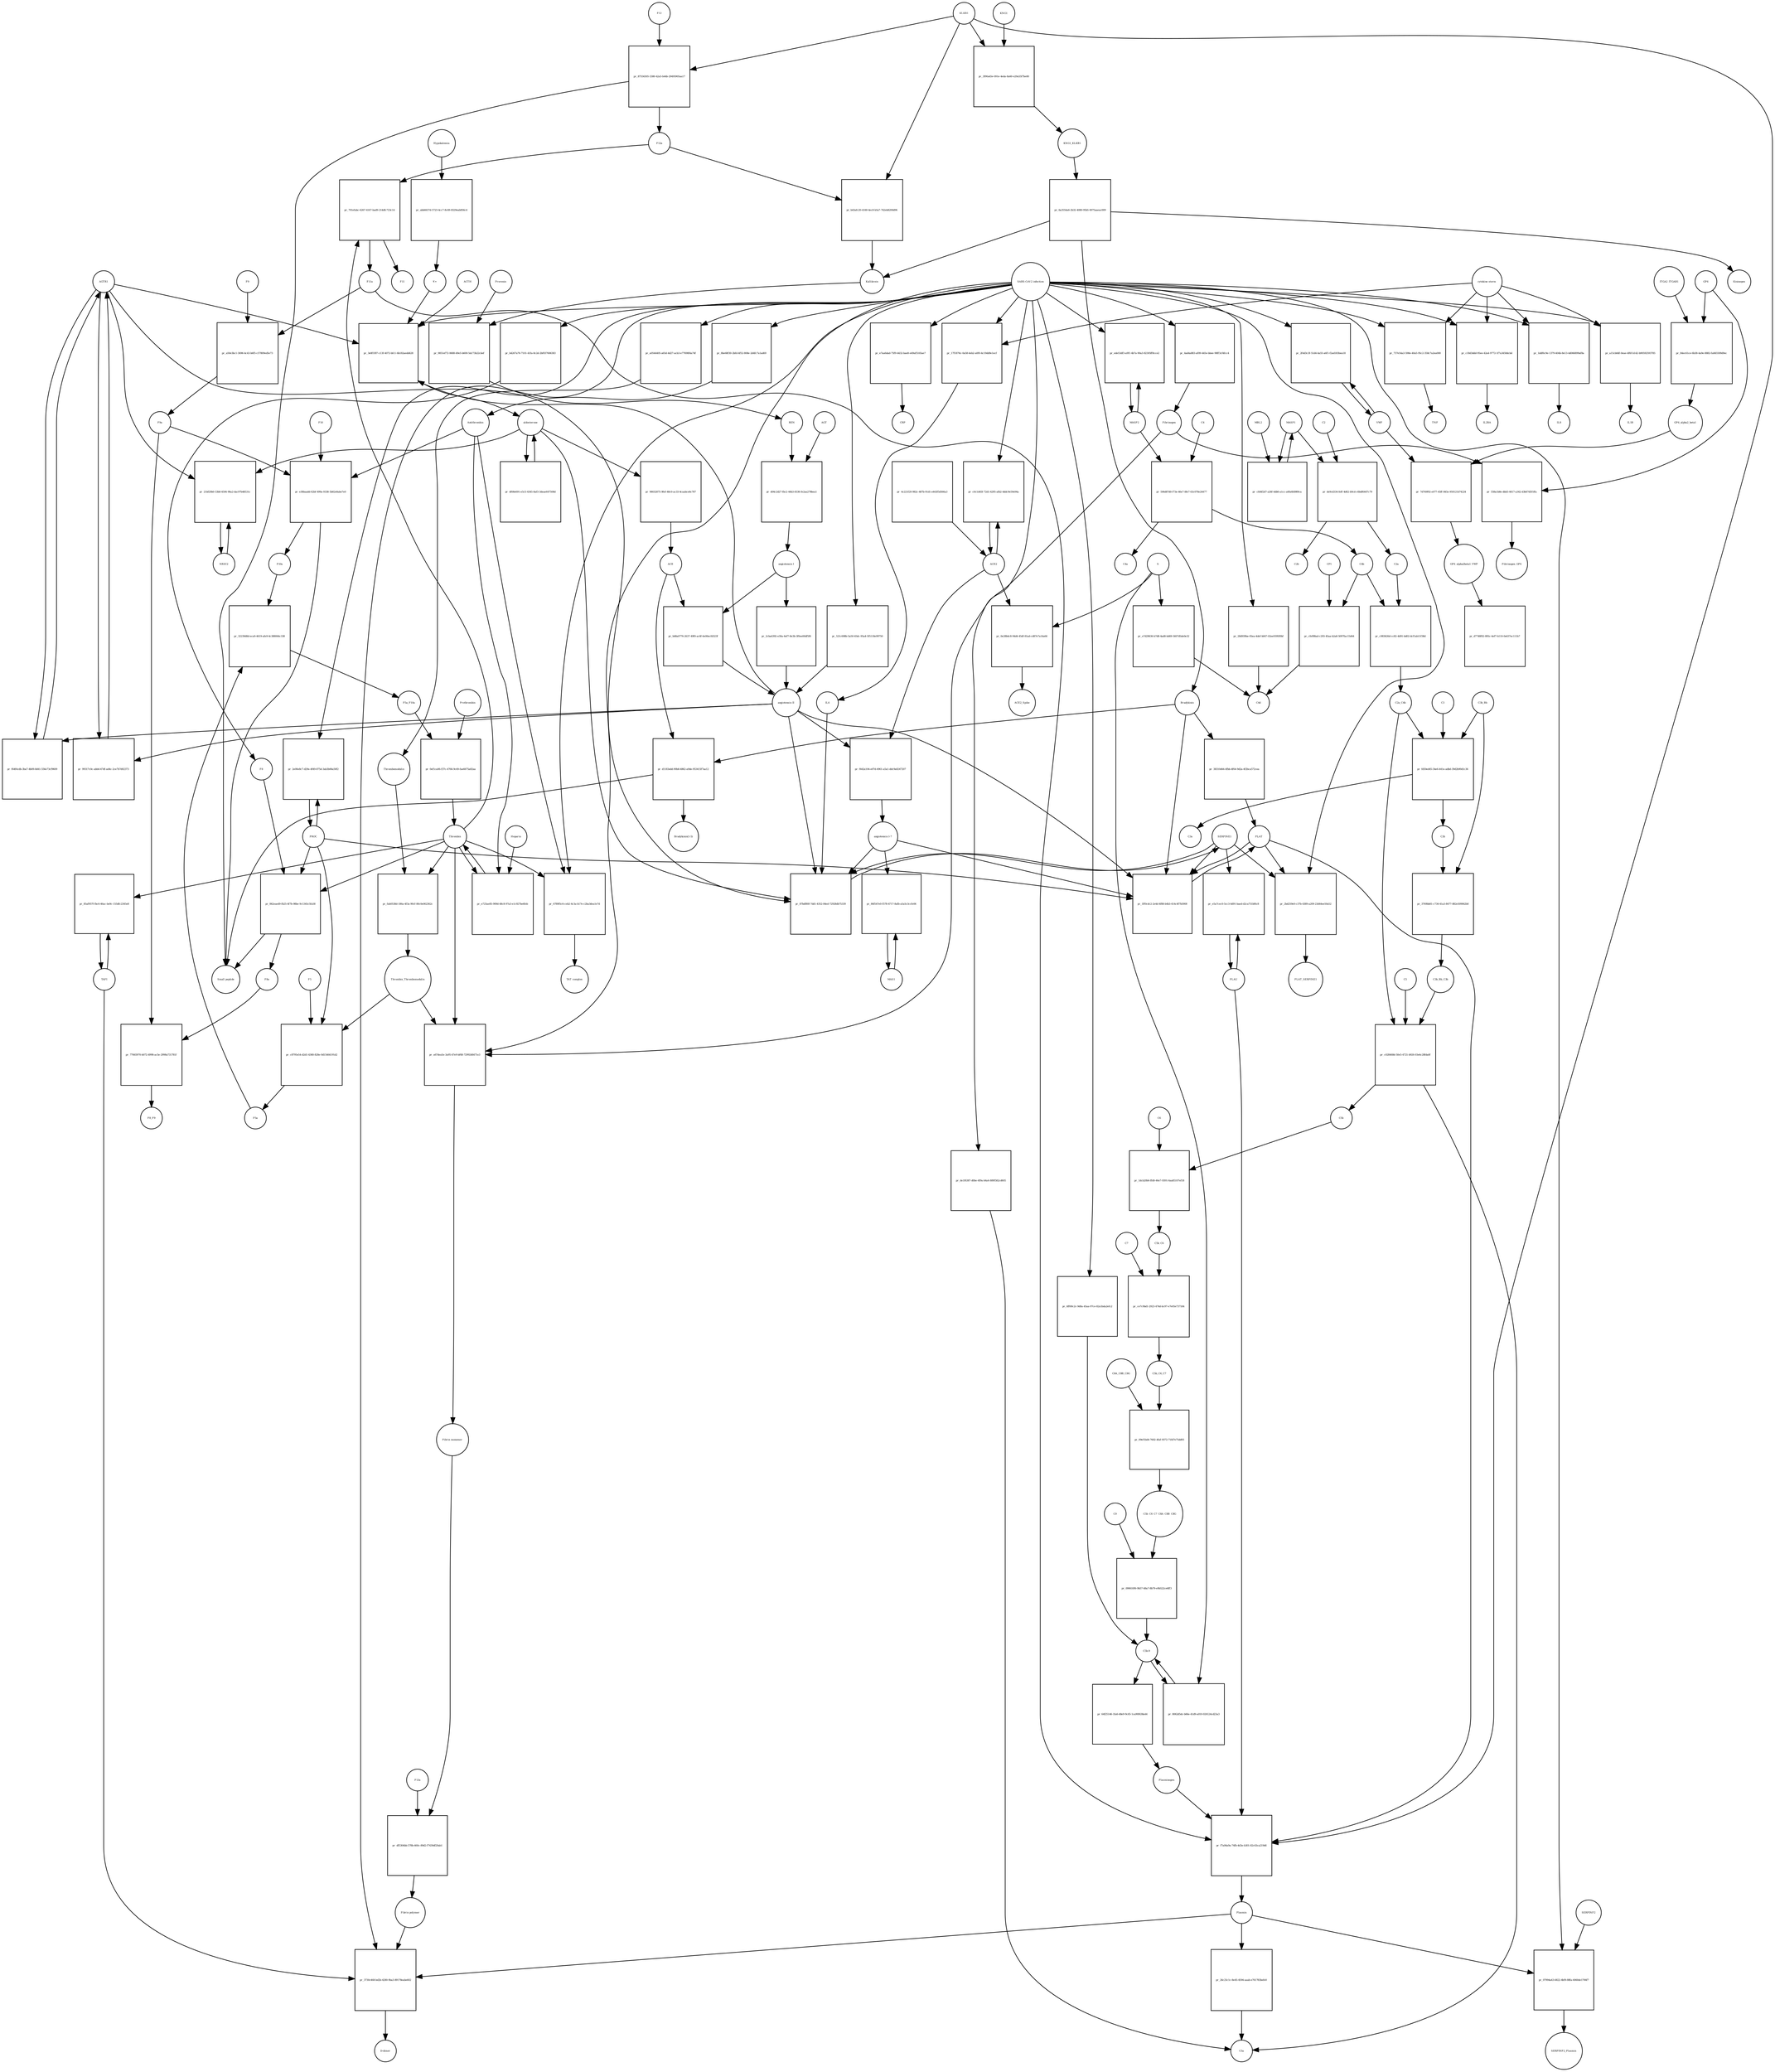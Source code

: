 strict digraph  {
F8 [annotation="urn_miriam_hgnc_3546|urn_miriam_taxonomy_9606", bipartite=0, cls=macromolecule, fontsize=4, label=F8, shape=circle];
"pr_842eaed9-fb25-4f7b-98be-9c1345c5fa58" [annotation="", bipartite=1, cls=process, fontsize=4, label="pr_842eaed9-fb25-4f7b-98be-9c1345c5fa58", shape=square];
"Small peptide" [annotation=urn_miriam_mesh_D010446, bipartite=0, cls=macromolecule, fontsize=4, label="Small peptide", shape=circle];
F8a [annotation="urn_miriam_hgnc.symbol_F8|urn_miriam_mesh_D015944|urn_miriam_taxonomy_9606", bipartite=0, cls=macromolecule, fontsize=4, label=F8a, shape=circle];
Thrombin [annotation="urn_miriam_hgnc_3535|urn_miriam_taxonomy_9606", bipartite=0, cls=macromolecule, fontsize=4, label=Thrombin, shape=circle];
PROC [annotation="urn_miriam_hgnc_9451|urn_miriam_taxonomy_9606", bipartite=0, cls=macromolecule, fontsize=4, label=PROC, shape=circle];
AGTR1 [annotation=urn_miriam_hgnc_336, bipartite=0, cls=macromolecule, fontsize=4, label=AGTR1, shape=circle];
"pr_f64f4cdb-3ba7-4b09-8d41-556e73cf9609" [annotation="", bipartite=1, cls=process, fontsize=4, label="pr_f64f4cdb-3ba7-4b09-8d41-556e73cf9609", shape=square];
"angiotensin II" [annotation="urn_miriam_obo.chebi_CHEBI%3A2718|urn_miriam_taxonomy_9606", bipartite=0, cls="simple chemical", fontsize=4, label="angiotensin II", shape=circle];
NR3C2 [annotation="", bipartite=0, cls=macromolecule, fontsize=4, label=NR3C2, shape=circle];
"pr_21bf20b0-53b8-4504-96a2-dac97b48531c" [annotation="", bipartite=1, cls=process, fontsize=4, label="pr_21bf20b0-53b8-4504-96a2-dac97b48531c", shape=square];
aldosterone [annotation="urn_miriam_obo.chebi_CHEBI%3A27584", bipartite=0, cls="simple chemical", fontsize=4, label=aldosterone, shape=circle];
"pr_df08e691-e5c5-4345-8af3-3deae647508d" [annotation="", bipartite=1, cls=process, fontsize=4, label="pr_df08e691-e5c5-4345-8af3-3deae647508d", shape=square];
SERPINE1 [annotation="", bipartite=0, cls=macromolecule, fontsize=4, label=SERPINE1, shape=circle];
"pr_87bdf80f-7dd1-4352-84ed-72928db75339" [annotation="", bipartite=1, cls=process, fontsize=4, label="pr_87bdf80f-7dd1-4352-84ed-72928db75339", shape=square];
"angiotensin I-7" [annotation="urn_miriam_obo.chebi_CHEBI%3A55438|urn_miriam_taxonomy_9606", bipartite=0, cls="simple chemical", fontsize=4, label="angiotensin I-7", shape=circle];
IL6 [annotation="urn_miriam_hgnc_6018|urn_miriam_taxonomy_9606", bipartite=0, cls=macromolecule, fontsize=4, label=IL6, shape=circle];
"pr_3e8f1f87-c13f-4072-bfc1-6b182aedd428" [annotation="", bipartite=1, cls=process, fontsize=4, label="pr_3e8f1f87-c13f-4072-bfc1-6b182aedd428", shape=square];
"SARS-CoV-2 infection" [annotation="urn_miriam_taxonomy_2697049|urn_miriam_mesh_D012327", bipartite=0, cls=phenotype, fontsize=4, label="SARS-CoV-2 infection", shape=circle];
"K+" [annotation="urn_miriam_obo.chebi_CHEBI%3A29103", bipartite=0, cls="simple chemical", fontsize=4, label="K+", shape=circle];
ACTH [annotation=urn_miriam_hgnc_9201, bipartite=0, cls="simple chemical", fontsize=4, label=ACTH, shape=circle];
"pr_521c698b-5a50-45dc-95a4-5f5118e99750" [annotation="", bipartite=1, cls=process, fontsize=4, label="pr_521c698b-5a50-45dc-95a4-5f5118e99750", shape=square];
Bradykinin [annotation="urn_miriam_obo.chebi_CHEBI%3A3165|urn_miriam_taxonomy_9606", bipartite=0, cls=macromolecule, fontsize=4, label=Bradykinin, shape=circle];
"pr_d1183edd-90b8-4862-a9de-953415f7aa12" [annotation="", bipartite=1, cls=process, fontsize=4, label="pr_d1183edd-90b8-4862-a9de-953415f7aa12", shape=square];
"Bradykinin(1-5)" [annotation="urn_miriam_mesh_C079000|urn_miriam_taxonomy_9606", bipartite=0, cls=macromolecule, fontsize=4, label="Bradykinin(1-5)", shape=circle];
ACE [annotation="urn_miriam_hgnc_2707|urn_miriam_taxonomy_9606", bipartite=0, cls=macromolecule, fontsize=4, label=ACE, shape=circle];
"pr_38310d44-4fbb-4f64-9d2a-4f2bca572cea" [annotation="", bipartite=1, cls=process, fontsize=4, label="pr_38310d44-4fbb-4f64-9d2a-4f2bca572cea", shape=square];
PLAT [annotation="urn_miriam_hgnc_9051|urn_miriam_taxonomy_9606", bipartite=0, cls=macromolecule, fontsize=4, label=PLAT, shape=circle];
"pr_99317c0c-abb4-47df-ad4c-2ce7b7d02373" [annotation="", bipartite=1, cls=process, fontsize=4, label="pr_99317c0c-abb4-47df-ad4c-2ce7b7d02373", shape=square];
MAS1 [annotation="", bipartite=0, cls=macromolecule, fontsize=4, label=MAS1, shape=circle];
"pr_86f547e0-f578-4717-8afb-a5a5c3ccfe06" [annotation="", bipartite=1, cls=process, fontsize=4, label="pr_86f547e0-f578-4717-8afb-a5a5c3ccfe06", shape=square];
Fibrinogen [annotation="urn_miriam_pubmed_19296670|urn_miriam_obo.go_GO%3A0005577|urn_miriam_hgnc_3661|urn_miriam_hgnc_3662|urn_miriam_hgnc_3694|urn_miriam_taxonomy_9606", bipartite=0, cls=complex, fontsize=4, label=Fibrinogen, shape=circle];
"pr_558a1b8e-dbb5-4617-a342-d3b67d5f1ffa" [annotation="", bipartite=1, cls=process, fontsize=4, label="pr_558a1b8e-dbb5-4617-a342-d3b67d5f1ffa", shape=square];
GP6 [annotation="urn_miriam_hgnc_HGNC%3A14388|urn_miriam_taxonomy_9606", bipartite=0, cls=macromolecule, fontsize=4, label=GP6, shape=circle];
Fibrinogen_GP6 [annotation="urn_miriam_pubmed_19296670|urn_miriam_obo.go_GO%3A0005577|urn_miriam_hgnc_HGNC%3A14388|urn_miriam_taxonomy_9606", bipartite=0, cls=complex, fontsize=4, label=Fibrinogen_GP6, shape=circle];
GP6_alpha2_beta1 [annotation="urn_miriam_pubmed_25051961|urn_miriam_taxonomy_10090|urn_miriam_hgnc_14338|urn_miriam_hgnc_6137|urn_miriam_hgnc_6153", bipartite=0, cls=complex, fontsize=4, label=GP6_alpha2_beta1, shape=circle];
"pr_7d749f92-e077-45ff-845e-950121b74224" [annotation="", bipartite=1, cls=process, fontsize=4, label="pr_7d749f92-e077-45ff-845e-950121b74224", shape=square];
VWF [annotation="urn_miriam_hgnc_12726|urn_miriam_taxonomy_9606", bipartite=0, cls=macromolecule, fontsize=4, label=VWF, shape=circle];
GP6_alpha2beta1_VWF [annotation="urn_miriam_pubmed_25051961|urn_miriam_taxonomy_10090|urn_miriam_hgnc_14338|urn_miriam_hgnc_6137|urn_miriam_hgnc_6153|urn_miriam_hgnc_12726", bipartite=0, cls=complex, fontsize=4, label=GP6_alpha2beta1_VWF, shape=circle];
"pr_84ec61ce-6b38-4a9e-8882-fa845509d9ec" [annotation="", bipartite=1, cls=process, fontsize=4, label="pr_84ec61ce-6b38-4a9e-8882-fa845509d9ec", shape=square];
ITGA2_ITGAB1 [annotation="urn_miriam_intact_EBI-16428357|urn_miriam_hgnc_6137|urn_miriam_hgnc_6153|urn_miriam_taxonomy_9606", bipartite=0, cls=complex, fontsize=4, label=ITGA2_ITGAB1, shape=circle];
"pr_d7748f02-895c-4ef7-b110-0e637ec111b7" [annotation="", bipartite=1, cls="omitted process", fontsize=4, label="pr_d7748f02-895c-4ef7-b110-0e637ec111b7", shape=square];
"Fibrin polymer" [annotation="urn_miriam_mesh_C465961|urn_miriam_taxonomy_9606", bipartite=0, cls=macromolecule, fontsize=4, label="Fibrin polymer", shape=circle];
"pr_3730c468-bd2b-4280-9ba3-89178eabe602" [annotation="", bipartite=1, cls=process, fontsize=4, label="pr_3730c468-bd2b-4280-9ba3-89178eabe602", shape=square];
"D-dimer" [annotation="urn_miriam_pubmed_19008457|urn_miriam_mesh_C036309|urn_miriam_taxonomy_9606", bipartite=0, cls=macromolecule, fontsize=4, label="D-dimer", shape=circle];
Plasmin [annotation="urn_miriam_hgnc.symbol_PLG|urn_miriam_mesh_D005341|urn_miriam_brenda_3.4.21.7|urn_miriam_taxonomy_9606", bipartite=0, cls=macromolecule, fontsize=4, label=Plasmin, shape=circle];
TAFI [annotation="urn_miriam_hgnc_1546|urn_miriam_taxonomy_9606", bipartite=0, cls=macromolecule, fontsize=4, label=TAFI, shape=circle];
"Fibrin monomer" [annotation="urn_miriam_mesh_C011468|urn_miriam_taxonomy_9606", bipartite=0, cls=macromolecule, fontsize=4, label="Fibrin monomer", shape=circle];
"pr_df5304bb-578b-460c-89d2-f7439df20ab1" [annotation="", bipartite=1, cls=process, fontsize=4, label="pr_df5304bb-578b-460c-89d2-f7439df20ab1", shape=square];
F13a [annotation="urn_miriam_hgnc.symbol_F13|urn_miriam_mesh_D026122|urn_miriam_brenda_2.3.2.13|urn_miriam_taxonomy_9606", bipartite=0, cls=macromolecule, fontsize=4, label=F13a, shape=circle];
"pr_737e54a3-598e-40a5-95c2-358c7a2ea000" [annotation="", bipartite=1, cls=process, fontsize=4, label="pr_737e54a3-598e-40a5-95c2-358c7a2ea000", shape=square];
TNF [annotation="urn_miriam_hgnc_11892|urn_miriam_taxonomy_9606", bipartite=0, cls=macromolecule, fontsize=4, label=TNF, shape=circle];
"cytokine storm" [annotation="urn_miriam_pubmed_2504360|urn_miriam_taxonomy_9606", bipartite=0, cls=phenotype, fontsize=4, label="cytokine storm", shape=circle];
"pr_26c25c1c-8e45-4594-aaab-e761783befe0" [annotation="", bipartite=1, cls=process, fontsize=4, label="pr_26c25c1c-8e45-4594-aaab-e761783befe0", shape=square];
C5a [annotation="urn_miriam_hgnc.symbol_C5|urn_miriam_mesh_D015936|urn_miriam_taxonomy_9606", bipartite=0, cls=macromolecule, fontsize=4, label=C5a, shape=circle];
"pr_64f25146-1fa6-48e9-9c65-1ca90f438a44" [annotation="", bipartite=1, cls=process, fontsize=4, label="pr_64f25146-1fa6-48e9-9c65-1ca90f438a44", shape=square];
Plasminogen [annotation="urn_miriam_hgnc_9071|urn_miriam_taxonomy_9606", bipartite=0, cls=macromolecule, fontsize=4, label=Plasminogen, shape=circle];
"C5b-9" [annotation="urn_miriam_obo.go_GO%3A0005579|urn_miriam_mesh_D015938|urn_miriam_mesh_D050776|urn_miriam_hgnc_1339|urn_miriam_hgnc_1346|urn_miriam_hgnc_1352|urn_miriam_hgnc_1353|urn_miriam_hgnc_1354|urn_miriam_hgnc_1358|urn_miriam_taxonomy_9606", bipartite=0, cls=complex, fontsize=4, label="C5b-9", shape=circle];
C2 [annotation="urn_miriam_hgnc_1248|urn_miriam_taxonomy_9606", bipartite=0, cls=macromolecule, fontsize=4, label=C2, shape=circle];
"pr_de9cd334-feff-4d62-b9cd-c6bdf6447c79" [annotation="", bipartite=1, cls=process, fontsize=4, label="pr_de9cd334-feff-4d62-b9cd-c6bdf6447c79", shape=square];
C2a [annotation="urn_miriam_hgnc.symbol_C2|urn_miriam_mesh_D050678|urn_miriam_taxonomy_9606", bipartite=0, cls=macromolecule, fontsize=4, label=C2a, shape=circle];
C2b [annotation="urn_miriam_hgnc.symbol_C2|urn_miriam_mesh_D050679|urn_miriam_taxonomy_9606", bipartite=0, cls=macromolecule, fontsize=4, label=C2b, shape=circle];
MASP1 [annotation="urn_miriam_hgnc_6901|urn_miriam_taxonomy_9606", bipartite=0, cls=macromolecule, fontsize=4, label=MASP1, shape=circle];
"pr_c18d3ddd-95ee-42a4-9772-1f7a3458dcbd" [annotation="", bipartite=1, cls=process, fontsize=4, label="pr_c18d3ddd-95ee-42a4-9772-1f7a3458dcbd", shape=square];
IL2RA [annotation="urn_miriam_hgnc_6008|urn_miriam_taxonomy_9606", bipartite=0, cls=macromolecule, fontsize=4, label=IL2RA, shape=circle];
"pr_1ddf6c9e-1379-404b-8e13-4d066899af8a" [annotation="", bipartite=1, cls=process, fontsize=4, label="pr_1ddf6c9e-1379-404b-8e13-4d066899af8a", shape=square];
IL8 [annotation="urn_miriam_hgnc_6025|urn_miriam_taxonomy_9606", bipartite=0, cls=macromolecule, fontsize=4, label=IL8, shape=circle];
"pr_de1f6387-d0be-4f9a-b4a4-889f582cd605" [annotation="", bipartite=1, cls=process, fontsize=4, label="pr_de1f6387-d0be-4f9a-b4a4-889f582cd605", shape=square];
"pr_17f1876c-0a58-4eb2-a0f0-4c19dd9e1ecf" [annotation="", bipartite=1, cls=process, fontsize=4, label="pr_17f1876c-0a58-4eb2-a0f0-4c19dd9e1ecf", shape=square];
"pr_a15cb8df-0eae-4f6f-b142-b90592593785" [annotation="", bipartite=1, cls=process, fontsize=4, label="pr_a15cb8df-0eae-4f6f-b142-b90592593785", shape=square];
IL1B [annotation="urn_miriam_hgnc_5992|urn_miriam_taxonomy_9606", bipartite=0, cls=macromolecule, fontsize=4, label=IL1B, shape=circle];
Prorenin [annotation="urn_miriam_hgnc_9958|urn_miriam_taxonomy_9606", bipartite=0, cls=macromolecule, fontsize=4, label=Prorenin, shape=circle];
"pr_9851ef72-0688-49e5-b600-5dc73b22cbef" [annotation="", bipartite=1, cls=process, fontsize=4, label="pr_9851ef72-0688-49e5-b600-5dc73b22cbef", shape=square];
REN [annotation="urn_miriam_hgnc.symbol_REN|urn_miriam_taxonomy_9606", bipartite=0, cls=macromolecule, fontsize=4, label=REN, shape=circle];
Kallikrein [annotation="urn_miriam_hgnc.symbol_KLKB1|urn_miriam_mesh_D020842|urn_miriam_brenda_3.4.21.34|urn_miriam_taxonomy_9606", bipartite=0, cls=macromolecule, fontsize=4, label=Kallikrein, shape=circle];
KLKB1 [annotation="urn_miriam_hgnc_6371|urn_miriam_taxonomy_9606", bipartite=0, cls=macromolecule, fontsize=4, label=KLKB1, shape=circle];
"pr_b43afc20-4160-4ec8-b5a7-742eb8200d96" [annotation="", bipartite=1, cls=process, fontsize=4, label="pr_b43afc20-4160-4ec8-b5a7-742eb8200d96", shape=square];
F12a [annotation="urn_miriam_hgnc.symbol_F12|urn_miriam_mesh_D015956|urn_miriam_brenda_3.4.21.38|urn_miriam_taxonomy_9606", bipartite=0, cls=macromolecule, fontsize=4, label=F12a, shape=circle];
"pr_a0544405-a65d-4d27-acb3-e77698f4a74f" [annotation="", bipartite=1, cls=process, fontsize=4, label="pr_a0544405-a65d-4d27-acb3-e77698f4a74f", shape=square];
Thrombomodulin [annotation="urn_miriam_hgnc_11784|urn_miriam_taxonomy_9606", bipartite=0, cls=macromolecule, fontsize=4, label=Thrombomodulin, shape=circle];
"pr_07994a43-6822-4bf9-88fa-4060de1706f7" [annotation="", bipartite=1, cls=process, fontsize=4, label="pr_07994a43-6822-4bf9-88fa-4060de1706f7", shape=square];
SERPINF2 [annotation="urn_miriam_hgnc_9075|urn_miriam_taxonomy_9606", bipartite=0, cls=macromolecule, fontsize=4, label=SERPINF2, shape=circle];
SERPINF2_Plasmin [annotation="urn_miriam_pubmed_2437112|urn_miriam_biogrid_314240|urn_miriam_hgnc_9075|urn_miriam_mesh_D005341|urn_miriam_taxonomy_9606", bipartite=0, cls=complex, fontsize=4, label=SERPINF2_Plasmin, shape=circle];
"pr_28d939be-05ea-4def-b047-02ee9395f0bf" [annotation="", bipartite=1, cls=process, fontsize=4, label="pr_28d939be-05ea-4def-b047-02ee9395f0bf", shape=square];
C4d [annotation="urn_miriam_hgnc.symbol_C4b|urn_miriam_mesh_C032261|urn_miriam_taxonomy_9606", bipartite=0, cls=macromolecule, fontsize=4, label=C4d, shape=circle];
"pr_6ff69c2c-9d0a-45aa-97ce-82a1bda2efc2" [annotation="", bipartite=1, cls=process, fontsize=4, label="pr_6ff69c2c-9d0a-45aa-97ce-82a1bda2efc2", shape=square];
"pr_2e00e8c7-d29e-4f49-875d-3ab3b06a50f2" [annotation="", bipartite=1, cls=process, fontsize=4, label="pr_2e00e8c7-d29e-4f49-875d-3ab3b06a50f2", shape=square];
"pr_2f4d3c3f-51d4-4a55-a6f1-f2ad183bea18" [annotation="", bipartite=1, cls=process, fontsize=4, label="pr_2f4d3c3f-51d4-4a55-a6f1-f2ad183bea18", shape=square];
"pr_e7aa6dad-75f9-4432-bae8-e49af5165ae7" [annotation="", bipartite=1, cls=process, fontsize=4, label="pr_e7aa6dad-75f9-4432-bae8-e49af5165ae7", shape=square];
CRP [annotation="urn_miriam_hgnc_2367|urn_miriam_taxonomy_9606", bipartite=0, cls=macromolecule, fontsize=4, label=CRP, shape=circle];
"pr_8062d5dc-b66e-41d9-a010-026124cd23a3" [annotation="", bipartite=1, cls=process, fontsize=4, label="pr_8062d5dc-b66e-41d9-a010-026124cd23a3", shape=square];
S [annotation="urn_miriam_uniprot_P0DTC2|urn_miriam_uniprot_P59594|urn_miriam_taxonomy_2697049", bipartite=0, cls=macromolecule, fontsize=4, label=S, shape=circle];
"pr_e7d29636-b7d8-4ad8-bd69-5607d5de0e32" [annotation="", bipartite=1, cls=process, fontsize=4, label="pr_e7d29636-b7d8-4ad8-bd69-5607d5de0e32", shape=square];
"pr_f442a104-e07d-4961-a5a1-ddc9a8247207" [annotation="", bipartite=1, cls=process, fontsize=4, label="pr_f442a104-e07d-4961-a5a1-ddc9a8247207", shape=square];
ACE2 [annotation="urn_miriam_hgnc_13557|urn_miriam_taxonomy_9606", bipartite=0, cls=macromolecule, fontsize=4, label=ACE2, shape=circle];
"pr_4c221f20-982c-487b-91d1-e443f5d566a3" [annotation="", bipartite=1, cls=process, fontsize=4, label="pr_4c221f20-982c-487b-91d1-e443f5d566a3", shape=square];
"pr_0e28b4c8-94d4-45df-81ad-cd87e7a14a66" [annotation="", bipartite=1, cls=process, fontsize=4, label="pr_0e28b4c8-94d4-45df-81ad-cd87e7a14a66", shape=square];
ACE2_Spike [annotation="urn_miriam_pdb_6CS2|urn_miriam_hgnc_13557|urn_miriam_uniprot_P0DTC2|urn_miriam_taxonomy_9606|urn_miriam_taxonomy_2697049", bipartite=0, cls=complex, fontsize=4, label=ACE2_Spike, shape=circle];
"pr_c0c1d45f-72d1-4295-afb2-4ddc9e59e94a" [annotation="", bipartite=1, cls=process, fontsize=4, label="pr_c0c1d45f-72d1-4295-afb2-4ddc9e59e94a", shape=square];
"pr_8be68f30-2bfd-4f52-808e-2d4fc7a1ad69" [annotation="", bipartite=1, cls=process, fontsize=4, label="pr_8be68f30-2bfd-4f52-808e-2d4fc7a1ad69", shape=square];
Antithrombin [annotation="urn_miriam_hgnc_775|urn_miriam_taxonomy_9606", bipartite=0, cls=macromolecule, fontsize=4, label=Antithrombin, shape=circle];
"pr_b4267a76-7101-41fa-8c2d-2bf037606383" [annotation="", bipartite=1, cls=process, fontsize=4, label="pr_b4267a76-7101-41fa-8c2d-2bf037606383", shape=square];
C4b [annotation="urn_miriam_hgnc_1324|urn_miriam_taxonomy_9606", bipartite=0, cls=macromolecule, fontsize=4, label=C4b, shape=circle];
"pr_cfef88ad-c293-45aa-b2a8-5097fac15d44" [annotation="", bipartite=1, cls=process, fontsize=4, label="pr_cfef88ad-c293-45aa-b2a8-5097fac15d44", shape=square];
CFI [annotation="urn_miriam_hgnc_2771|urn_miriam_taxonomy_9606", bipartite=0, cls=macromolecule, fontsize=4, label=CFI, shape=circle];
C3b [annotation="urn_miriam_hgnc.symbol_C3|urn_miriam_mesh_D003179|urn_miriam_taxonomy_9606", bipartite=0, cls=macromolecule, fontsize=4, label=C3b, shape=circle];
"pr_3769bb81-c734-41a3-8477-882e509842b8" [annotation="", bipartite=1, cls=process, fontsize=4, label="pr_3769bb81-c734-41a3-8477-882e509842b8", shape=square];
C3b_Bb [annotation="urn_miriam_pubmed_12440962|urn_miriam_brenda_3.4.21.47|urn_miriam_mesh_D051561|urn_miriam_mesh_D003179|urn_miriam_hgnc_1037|urn_miriam_taxonomy_9606", bipartite=0, cls=complex, fontsize=4, label=C3b_Bb, shape=circle];
C3b_Bb_C3b [annotation="urn_miriam_pubmed_12440962|urn_miriam_brenda_34.4.21.47|urn_miriam_mesh_D051566|urn_miriam_mesh_D003179|urn_miriam_hgnc_1037|urn_miriam_taxonomy_9606", bipartite=0, cls=complex, fontsize=4, label=C3b_Bb_C3b, shape=circle];
"pr_c983626d-cc82-4d91-bd02-dcf1ab11f38d" [annotation="", bipartite=1, cls=process, fontsize=4, label="pr_c983626d-cc82-4d91-bd02-dcf1ab11f38d", shape=square];
C2a_C4b [annotation="urn_miriam_mesh_D051574|urn_miriam_brenda_3.4.21.43|urn_miriam_mesh_D050678|urn_miriam_hgnc_1324|urn_miriam_taxonomy_9606", bipartite=0, cls=complex, fontsize=4, label=C2a_C4b, shape=circle];
C4 [annotation="urn_miriam_mesh_D00318|urn_miriam_taxonomy_9606", bipartite=0, cls=macromolecule, fontsize=4, label=C4, shape=circle];
"pr_506d87d0-f73e-46e7-8fe7-63c078e24477" [annotation="", bipartite=1, cls=process, fontsize=4, label="pr_506d87d0-f73e-46e7-8fe7-63c078e24477", shape=square];
C4a [annotation="urn_miriam_hgnc_1323|urn_miriam_taxonomy_9606", bipartite=0, cls=macromolecule, fontsize=4, label=C4a, shape=circle];
MASP2 [annotation="urn_miriam_hgnc_6902|urn_miriam_taxonomy_9606", bipartite=0, cls=macromolecule, fontsize=4, label=MASP2, shape=circle];
"pr_cfd4f2d7-a26f-4db6-a1cc-a0fa6fd989ca" [annotation="", bipartite=1, cls=process, fontsize=4, label="pr_cfd4f2d7-a26f-4db6-a1cc-a0fa6fd989ca", shape=square];
MBL2 [annotation="urn_miriam_hgnc_6902|urn_miriam_taxonomy_9606", bipartite=0, cls=macromolecule, fontsize=4, label=MBL2, shape=circle];
"pr_ede53df3-a9f1-4b7a-90a3-82305ff8cce2" [annotation="", bipartite=1, cls=process, fontsize=4, label="pr_ede53df3-a9f1-4b7a-90a3-82305ff8cce2", shape=square];
PLAU [annotation="urn_miriam_hgnc_9052|urn_miriam_taxonomy_9606", bipartite=0, cls=macromolecule, fontsize=4, label=PLAU, shape=circle];
"pr_e5a7cec0-5cc3-4d91-baed-d2ca751bf6c8" [annotation="", bipartite=1, cls=process, fontsize=4, label="pr_e5a7cec0-5cc3-4d91-baed-d2ca751bf6c8", shape=square];
C5b_C6_C7_C8A_C8B_C8G [annotation="urn_miriam_pubmed_28630159|urn_miriam_mesh_C042295|urn_miriam_mesh_D050776|urn_miriam_hgnc_1339|urn_miriam_hgnc_1352|urn_miriam_hgnc_1353|urn_miriam_hgnc_1354|urn_miriam_taxonomy_9606", bipartite=0, cls=complex, fontsize=4, label=C5b_C6_C7_C8A_C8B_C8G, shape=circle];
"pr_090610f6-9b57-48a7-8b79-e9b522ce6ff3" [annotation="", bipartite=1, cls=process, fontsize=4, label="pr_090610f6-9b57-48a7-8b79-e9b522ce6ff3", shape=square];
C9 [annotation="urn_miriam_hgnc_1358|urn_miriam_taxonomy_9606", bipartite=0, cls=macromolecule, fontsize=4, label=C9, shape=circle];
C5b_C6_C7 [annotation="urn_miriam_pubmed_28630159|urn_miriam_mesh_C037453|urn_miriam_mesh_D050776|urn_miriam_hgnc_1339|urn_miriam_hgnc_1346|urn_miriam_taxonomy_9606", bipartite=0, cls=complex, fontsize=4, label=C5b_C6_C7, shape=circle];
"pr_09ef1bd4-7602-4faf-9372-71fd7e75dd93" [annotation="", bipartite=1, cls=process, fontsize=4, label="pr_09ef1bd4-7602-4faf-9372-71fd7e75dd93", shape=square];
C8A_C8B_C8G [annotation="urn_miriam_mesh_D003185|urn_miriam_hgnc_1353|urn_miriam_hgnc_1352|urn_miriam_hgnc_1354|urn_miriam_taxonomy_9606", bipartite=0, cls=complex, fontsize=4, label=C8A_C8B_C8G, shape=circle];
C5b_C6 [annotation="urn_miriam_mesh_C050974|urn_miriam_mesh_D050776|urn_miriam_hgnc_1339|urn_miriam_taxonomy_9606", bipartite=0, cls=complex, fontsize=4, label=C5b_C6, shape=circle];
"pr_ce7c9bd1-2923-474d-bc97-e7e05e737184" [annotation="", bipartite=1, cls=process, fontsize=4, label="pr_ce7c9bd1-2923-474d-bc97-e7e05e737184", shape=square];
C7 [annotation="urn_miriam_hgnc_HGNC%3A1346|urn_miriam_taxonomy_9606", bipartite=0, cls=macromolecule, fontsize=4, label=C7, shape=circle];
C5b [annotation="urn_miriam_hgnc.symbol_C5|urn_miriam_mesh_D050776|urn_miriam_taxonomy_9606", bipartite=0, cls=macromolecule, fontsize=4, label=C5b, shape=circle];
"pr_1dcb20b6-ffd0-46e7-9391-6aa85107ef18" [annotation="", bipartite=1, cls=process, fontsize=4, label="pr_1dcb20b6-ffd0-46e7-9391-6aa85107ef18", shape=square];
C6 [annotation="urn_miriam_hgnc_1339|urn_miriam_taxonomy_9606", bipartite=0, cls=macromolecule, fontsize=4, label=C6, shape=circle];
C5 [annotation="urn_miriam_hgnc_1331|urn_miriam_taxonomy_9606", bipartite=0, cls=macromolecule, fontsize=4, label=C5, shape=circle];
"pr_c028468d-50e5-4721-b926-03e6c28fda0f" [annotation="", bipartite=1, cls=process, fontsize=4, label="pr_c028468d-50e5-4721-b926-03e6c28fda0f", shape=square];
C3 [annotation="urn_miriam_hgnc_1318|urn_miriam_taxonomy_9606", bipartite=0, cls=macromolecule, fontsize=4, label=C3, shape=circle];
"pr_fd50ed45-54e6-441e-adbd-39d2b90d1c36" [annotation="", bipartite=1, cls=process, fontsize=4, label="pr_fd50ed45-54e6-441e-adbd-39d2b90d1c36", shape=square];
C3a [annotation="urn_miriam_hgnc.symbol_C3|urn_miriam_mesh_D015926|urn_miriam_taxonomy_9606", bipartite=0, cls=macromolecule, fontsize=4, label=C3a, shape=circle];
"pr_fab0538d-186a-4f3a-90cf-80c0e062362c" [annotation="", bipartite=1, cls=process, fontsize=4, label="pr_fab0538d-186a-4f3a-90cf-80c0e062362c", shape=square];
Thrombin_Thrombomodulin [annotation="urn_miriam_pubmed_6282863|urn_miriam_taxonomy_9986|urn_miriam_biogrid_283352|urn_miriam_mesh_D013917|urn_miriam_hgnc_11784", bipartite=0, cls=complex, fontsize=4, label=Thrombin_Thrombomodulin, shape=circle];
"pr_a67dea5e-3a95-47e9-bf68-7299248471e3" [annotation="", bipartite=1, cls=process, fontsize=4, label="pr_a67dea5e-3a95-47e9-bf68-7299248471e3", shape=square];
KNG1_KLKB1 [annotation="urn_miriam_pubmed_17598838|urn_miriam_intact_EBI-10087151|urn_miriam_hgnc_6371|urn_miriam_hgnc_6383|urn_miriam_taxonomy_9606", bipartite=0, cls=complex, fontsize=4, label=KNG1_KLKB1, shape=circle];
"pr_6a3554a6-2b32-4080-95b5-0075aaeac009" [annotation="", bipartite=1, cls=process, fontsize=4, label="pr_6a3554a6-2b32-4080-95b5-0075aaeac009", shape=square];
Kininogen [annotation="urn_miriam_hgnc.symbol_KNG1|urn_miriam_mesh_D019679|urn_miriam_taxonomy_9606", bipartite=0, cls=macromolecule, fontsize=4, label=Kininogen, shape=circle];
"pr_4ad4a883-af09-445e-bbee-98ff3cf4fcc4" [annotation="", bipartite=1, cls=process, fontsize=4, label="pr_4ad4a883-af09-445e-bbee-98ff3cf4fcc4", shape=square];
"angiotensin I" [annotation="urn_miriam_obo.chebi_CHEBI%3A2718|urn_miriam_taxonomy_9606", bipartite=0, cls="simple chemical", fontsize=4, label="angiotensin I", shape=circle];
"pr_2cba4392-e30a-4ef7-8e3b-3f0ee00df5f6" [annotation="", bipartite=1, cls=process, fontsize=4, label="pr_2cba4392-e30a-4ef7-8e3b-3f0ee00df5f6", shape=square];
"pr_2bd259e0-c37b-4389-a209-23d44ee50a52" [annotation="", bipartite=1, cls=process, fontsize=4, label="pr_2bd259e0-c37b-4389-a209-23d44ee50a52", shape=square];
PLAT_SERPINE1 [annotation="urn_miriam_pubmed_22449964|urn_miriam_intact_EBI-7800882|urn_miriam_hgnc_9051|urn_miriam_hgnc_8593|urn_miriam_taxonomy_9606", bipartite=0, cls=complex, fontsize=4, label=PLAT_SERPINE1, shape=circle];
"pr_85af957f-fbc6-46ac-be9c-155dfc2345e8" [annotation="", bipartite=1, cls=process, fontsize=4, label="pr_85af957f-fbc6-46ac-be9c-155dfc2345e8", shape=square];
"pr_1ff0cdc2-2e4d-4f88-b4b3-614c4f7b5908" [annotation="", bipartite=1, cls=process, fontsize=4, label="pr_1ff0cdc2-2e4d-4f88-b4b3-614c4f7b5908", shape=square];
"pr_6789f5c6-ceb2-4c3a-b17e-c2ba3dea1e7d" [annotation="", bipartite=1, cls=process, fontsize=4, label="pr_6789f5c6-ceb2-4c3a-b17e-c2ba3dea1e7d", shape=square];
"TAT complex" [annotation="urn_miriam_pubmed_22930518|urn_miriam_mesh_C046193|urn_miriam_mesh_D013917|urn_miriam_hgnc_775|urn_miriam_taxonomy_9606", bipartite=0, cls=complex, fontsize=4, label="TAT complex", shape=circle];
"pr_f7a06a9a-74fb-4d3e-b301-82c63ca219d6" [annotation="", bipartite=1, cls=process, fontsize=4, label="pr_f7a06a9a-74fb-4d3e-b301-82c63ca219d6", shape=square];
F11a [annotation="urn_miriam_hgnc.symbol_F11|urn_miriam_mesh_D015945|urn_miriam_brenda_3.4.21.27|urn_miriam_taxonomy_9606", bipartite=0, cls=macromolecule, fontsize=4, label=F11a, shape=circle];
"pr_e725ae85-909d-48c8-97a3-e1c927be6feb" [annotation="", bipartite=1, cls=process, fontsize=4, label="pr_e725ae85-909d-48c8-97a3-e1c927be6feb", shape=square];
Heparin [annotation="urn_miriam_pubmed_708377|urn_miriam_obo.chebi_CHEBI%3A28304|urn_miriam_taxonomy_9606", bipartite=0, cls="simple chemical", fontsize=4, label=Heparin, shape=circle];
Prothrombin [annotation="urn_miriam_hgnc_3535|urn_miriam_taxonomy_9606", bipartite=0, cls=macromolecule, fontsize=4, label=Prothrombin, shape=circle];
"pr_0ef1ca06-f37c-4766-9c49-fae6675a82aa" [annotation="", bipartite=1, cls=process, fontsize=4, label="pr_0ef1ca06-f37c-4766-9c49-fae6675a82aa", shape=square];
F5a_F10a [annotation="urn_miriam_pubmed_2303476|urn_miriam_mesh_C022475|urn_miriam_mesh_D15943|urn_miriam_mesh_D015951|urn_miriam_taxonomy_9606", bipartite=0, cls=complex, fontsize=4, label=F5a_F10a, shape=circle];
F10a [annotation="urn_miriam_hgnc.symbol_F10|urn_miriam_mesh_D015951|urn_miriam_brenda_3.4.21.6|urn_miriam_taxonomy_9606", bipartite=0, cls=macromolecule, fontsize=4, label=F10a, shape=circle];
"pr_32239d8d-eca9-4619-afe9-4c388064c338" [annotation="", bipartite=1, cls=process, fontsize=4, label="pr_32239d8d-eca9-4619-afe9-4c388064c338", shape=square];
F5a [annotation="urn_miriam_hgnc.symbol_F5|urn_miriam_mesh_D015943|urn_miriam_taxonomy_9606", bipartite=0, cls=macromolecule, fontsize=4, label=F5a, shape=circle];
F5 [annotation="urn_miriam_hgnc_3541|urn_miriam_taxonomy_9606", bipartite=0, cls=macromolecule, fontsize=4, label=F5, shape=circle];
"pr_c8795e54-d2d1-4368-828e-0d15464191d2" [annotation="", bipartite=1, cls=process, fontsize=4, label="pr_c8795e54-d2d1-4368-828e-0d15464191d2", shape=square];
F9a [annotation="urn_miriam_hgnc.symbol_F9|urn_miriam_mesh_D015949|urn_miriam_taxonomy_9606", bipartite=0, cls=macromolecule, fontsize=4, label=F9a, shape=circle];
"pr_77665970-b072-4998-ac5e-2998a731781f" [annotation="", bipartite=1, cls=process, fontsize=4, label="pr_77665970-b072-4998-ac5e-2998a731781f", shape=square];
F8_F9 [annotation="urn_miriam_pubmed_22471307|urn_miriam_hgnc_3546|urn_miriam_hgnc_35531|urn_miriam_intact_EBI-11621595|urn_miriam_taxonomy_9606", bipartite=0, cls=complex, fontsize=4, label=F8_F9, shape=circle];
F9 [annotation="urn_miriam_hgnc_35531|urn_miriam_taxonomy_9606", bipartite=0, cls=macromolecule, fontsize=4, label=F9, shape=circle];
"pr_a50e3bc1-3696-4c43-b6f5-c57809ed5e73" [annotation="", bipartite=1, cls=process, fontsize=4, label="pr_a50e3bc1-3696-4c43-b6f5-c57809ed5e73", shape=square];
"pr_3f90a45e-091e-4eda-8a60-e29a55f7be80" [annotation="", bipartite=1, cls=process, fontsize=4, label="pr_3f90a45e-091e-4eda-8a60-e29a55f7be80", shape=square];
KNG1 [annotation="urn_miriam_hgnc.symbol_6383|urn_miriam_taxonomy_9606", bipartite=0, cls=macromolecule, fontsize=4, label=KNG1, shape=circle];
"pr_701efabc-6267-4167-bad9-214dfc723c14" [annotation="", bipartite=1, cls=process, fontsize=4, label="pr_701efabc-6267-4167-bad9-214dfc723c14", shape=square];
F11 [annotation="urn_miriam_hgnc_3529|urn_miriam_taxonomy_9606", bipartite=0, cls=macromolecule, fontsize=4, label=F11, shape=circle];
F12 [annotation="urn_miriam_hgnc_3530|urn_miriam_taxonomy_9606", bipartite=0, cls=macromolecule, fontsize=4, label=F12, shape=circle];
"pr_87556305-3380-42a5-b44b-29495905aa17" [annotation="", bipartite=1, cls=process, fontsize=4, label="pr_87556305-3380-42a5-b44b-29495905aa17", shape=square];
"pr_b68a0776-2637-49f0-ac6f-6e00ecfd323f" [annotation="", bipartite=1, cls=process, fontsize=4, label="pr_b68a0776-2637-49f0-ac6f-6e00ecfd323f", shape=square];
F10 [annotation="urn_miriam_hgnc_3528|urn_miriam_taxonomy_9606", bipartite=0, cls=macromolecule, fontsize=4, label=F10, shape=circle];
"pr_e36baadd-62bf-499a-9338-5b82e8abe7e0" [annotation="", bipartite=1, cls=process, fontsize=4, label="pr_e36baadd-62bf-499a-9338-5b82e8abe7e0", shape=square];
AGT [annotation="urn_miriam_hgnc_333|urn_miriam_taxonomy_9606", bipartite=0, cls=macromolecule, fontsize=4, label=AGT, shape=circle];
"pr_d04c2d27-fbc2-44b3-8336-fe2aa278bea1" [annotation="", bipartite=1, cls=process, fontsize=4, label="pr_d04c2d27-fbc2-44b3-8336-fe2aa278bea1", shape=square];
"pr_98032875-9fef-48c0-ac33-4caabce8c787" [annotation="", bipartite=1, cls=process, fontsize=4, label="pr_98032875-9fef-48c0-ac33-4caabce8c787", shape=square];
"pr_abb6637d-5723-4cc7-8c69-8329eab856c4" [annotation="", bipartite=1, cls=process, fontsize=4, label="pr_abb6637d-5723-4cc7-8c69-8329eab856c4", shape=square];
Hypokalemia [annotation="urn_miriam_mesh_D007008|urn_miriam_taxonomy_9606", bipartite=0, cls=phenotype, fontsize=4, label=Hypokalemia, shape=circle];
F8 -> "pr_842eaed9-fb25-4f7b-98be-9c1345c5fa58"  [annotation="", interaction_type=consumption];
"pr_842eaed9-fb25-4f7b-98be-9c1345c5fa58" -> "Small peptide"  [annotation="", interaction_type=production];
"pr_842eaed9-fb25-4f7b-98be-9c1345c5fa58" -> F8a  [annotation="", interaction_type=production];
F8a -> "pr_77665970-b072-4998-ac5e-2998a731781f"  [annotation="", interaction_type=consumption];
Thrombin -> "pr_842eaed9-fb25-4f7b-98be-9c1345c5fa58"  [annotation="urn_miriam_pubmed_15746105|urn_miriam_taxonomy_9606", interaction_type=catalysis];
Thrombin -> "pr_fab0538d-186a-4f3a-90cf-80c0e062362c"  [annotation="", interaction_type=consumption];
Thrombin -> "pr_a67dea5e-3a95-47e9-bf68-7299248471e3"  [annotation="urn_miriam_pubmed_6282863|urn_miriam_pubmed_28228446|urn_miriam_pubmed_2117226|urn_miriam_taxonomy_9606", interaction_type=catalysis];
Thrombin -> "pr_85af957f-fbc6-46ac-be9c-155dfc2345e8"  [annotation="urn_miriam_pubmed_23809134|urn_miriam_taxonomy_9823", interaction_type=catalysis];
Thrombin -> "pr_6789f5c6-ceb2-4c3a-b17e-c2ba3dea1e7d"  [annotation="", interaction_type=consumption];
Thrombin -> "pr_e725ae85-909d-48c8-97a3-e1c927be6feb"  [annotation="", interaction_type=consumption];
Thrombin -> "pr_701efabc-6267-4167-bad9-214dfc723c14"  [annotation="urn_miriam_pubmed_21304106|urn_miriam_pubmed_8631976|urn_miriam_taxonomy_9606", interaction_type=catalysis];
PROC -> "pr_842eaed9-fb25-4f7b-98be-9c1345c5fa58"  [annotation="urn_miriam_pubmed_15746105|urn_miriam_taxonomy_9606", interaction_type=inhibition];
PROC -> "pr_2e00e8c7-d29e-4f49-875d-3ab3b06a50f2"  [annotation="", interaction_type=consumption];
PROC -> "pr_1ff0cdc2-2e4d-4f88-b4b3-614c4f7b5908"  [annotation="urn_miriam_pubmed_10373228|urn_miriam_pubmed_3124286|urn_miriam_taxonomy_9606|urn_miriam_pubmed_12091055|urn_miriam_pubmed_3096399", interaction_type=inhibition];
PROC -> "pr_c8795e54-d2d1-4368-828e-0d15464191d2"  [annotation="urn_miriam_pubmed_6282863|urn_miriam_pubmed_6572921|urn_miriam_pubmed_2322551|urn_miriam_taxonomy_9606", interaction_type=inhibition];
AGTR1 -> "pr_f64f4cdb-3ba7-4b09-8d41-556e73cf9609"  [annotation="", interaction_type=consumption];
AGTR1 -> "pr_21bf20b0-53b8-4504-96a2-dac97b48531c"  [annotation="urn_miriam_pubmed_21349712|urn_miriam_taxonomy_10116|urn_miriam_pubmed_7045029|urn_miriam_taxonomy_10090", interaction_type=catalysis];
AGTR1 -> "pr_87bdf80f-7dd1-4352-84ed-72928db75339"  [annotation="urn_miriam_pubmed_2091055|urn_miriam_taxonomy_9606|urn_miriam_pubmed_8034668|urn_miriam_pubmed_20591974|urn_miriam_pubmed_11983698", interaction_type=catalysis];
AGTR1 -> "pr_3e8f1f87-c13f-4072-bfc1-6b182aedd428"  [annotation="urn_miriam_pubmed_8404594|urn_miriam_taxonomy_9606|urn_miriam_pubmed_173529|urn_miriam_taxonomy_9615|urn_miriam_pubmed_32565254", interaction_type=catalysis];
AGTR1 -> "pr_99317c0c-abb4-47df-ad4c-2ce7b7d02373"  [annotation="", interaction_type=consumption];
"pr_f64f4cdb-3ba7-4b09-8d41-556e73cf9609" -> AGTR1  [annotation="", interaction_type=production];
"angiotensin II" -> "pr_f64f4cdb-3ba7-4b09-8d41-556e73cf9609"  [annotation="", interaction_type=stimulation];
"angiotensin II" -> "pr_87bdf80f-7dd1-4352-84ed-72928db75339"  [annotation="urn_miriam_pubmed_2091055|urn_miriam_taxonomy_9606|urn_miriam_pubmed_8034668|urn_miriam_pubmed_20591974|urn_miriam_pubmed_11983698", interaction_type=catalysis];
"angiotensin II" -> "pr_3e8f1f87-c13f-4072-bfc1-6b182aedd428"  [annotation="urn_miriam_pubmed_8404594|urn_miriam_taxonomy_9606|urn_miriam_pubmed_173529|urn_miriam_taxonomy_9615|urn_miriam_pubmed_32565254", interaction_type=catalysis];
"angiotensin II" -> "pr_99317c0c-abb4-47df-ad4c-2ce7b7d02373"  [annotation="urn_miriam_pubmed_8158359|urn_miriam_taxonomy_9606", interaction_type=stimulation];
"angiotensin II" -> "pr_f442a104-e07d-4961-a5a1-ddc9a8247207"  [annotation="", interaction_type=consumption];
"angiotensin II" -> "pr_1ff0cdc2-2e4d-4f88-b4b3-614c4f7b5908"  [annotation="urn_miriam_pubmed_10373228|urn_miriam_pubmed_3124286|urn_miriam_taxonomy_9606|urn_miriam_pubmed_12091055|urn_miriam_pubmed_3096399", interaction_type=catalysis];
NR3C2 -> "pr_21bf20b0-53b8-4504-96a2-dac97b48531c"  [annotation="", interaction_type=consumption];
"pr_21bf20b0-53b8-4504-96a2-dac97b48531c" -> NR3C2  [annotation="", interaction_type=production];
aldosterone -> "pr_21bf20b0-53b8-4504-96a2-dac97b48531c"  [annotation="urn_miriam_pubmed_21349712|urn_miriam_taxonomy_10116|urn_miriam_pubmed_7045029|urn_miriam_taxonomy_10090", interaction_type=stimulation];
aldosterone -> "pr_df08e691-e5c5-4345-8af3-3deae647508d"  [annotation="", interaction_type=consumption];
aldosterone -> "pr_87bdf80f-7dd1-4352-84ed-72928db75339"  [annotation="urn_miriam_pubmed_2091055|urn_miriam_taxonomy_9606|urn_miriam_pubmed_8034668|urn_miriam_pubmed_20591974|urn_miriam_pubmed_11983698", interaction_type=catalysis];
aldosterone -> "pr_98032875-9fef-48c0-ac33-4caabce8c787"  [annotation="urn_miriam_pubmed_5932931|urn_miriam_taxonomy_10116", interaction_type=catalysis];
"pr_df08e691-e5c5-4345-8af3-3deae647508d" -> aldosterone  [annotation="", interaction_type=production];
SERPINE1 -> "pr_87bdf80f-7dd1-4352-84ed-72928db75339"  [annotation="", interaction_type=consumption];
SERPINE1 -> "pr_e5a7cec0-5cc3-4d91-baed-d2ca751bf6c8"  [annotation="urn_miriam_pubmed_21199867|urn_miriam_taxonomy_9606", interaction_type=inhibition];
SERPINE1 -> "pr_2bd259e0-c37b-4389-a209-23d44ee50a52"  [annotation="", interaction_type=consumption];
SERPINE1 -> "pr_1ff0cdc2-2e4d-4f88-b4b3-614c4f7b5908"  [annotation="urn_miriam_pubmed_10373228|urn_miriam_pubmed_3124286|urn_miriam_taxonomy_9606|urn_miriam_pubmed_12091055|urn_miriam_pubmed_3096399", interaction_type=inhibition];
"pr_87bdf80f-7dd1-4352-84ed-72928db75339" -> SERPINE1  [annotation="", interaction_type=production];
"angiotensin I-7" -> "pr_87bdf80f-7dd1-4352-84ed-72928db75339"  [annotation="urn_miriam_pubmed_2091055|urn_miriam_taxonomy_9606|urn_miriam_pubmed_8034668|urn_miriam_pubmed_20591974|urn_miriam_pubmed_11983698", interaction_type=inhibition];
"angiotensin I-7" -> "pr_86f547e0-f578-4717-8afb-a5a5c3ccfe06"  [annotation="urn_miriam_pubmed_18026570|urn_miriam_taxonomy_10090", interaction_type=stimulation];
"angiotensin I-7" -> "pr_1ff0cdc2-2e4d-4f88-b4b3-614c4f7b5908"  [annotation="urn_miriam_pubmed_10373228|urn_miriam_pubmed_3124286|urn_miriam_taxonomy_9606|urn_miriam_pubmed_12091055|urn_miriam_pubmed_3096399", interaction_type=inhibition];
IL6 -> "pr_87bdf80f-7dd1-4352-84ed-72928db75339"  [annotation="urn_miriam_pubmed_2091055|urn_miriam_taxonomy_9606|urn_miriam_pubmed_8034668|urn_miriam_pubmed_20591974|urn_miriam_pubmed_11983698", interaction_type=catalysis];
"pr_3e8f1f87-c13f-4072-bfc1-6b182aedd428" -> aldosterone  [annotation="", interaction_type=production];
"SARS-CoV-2 infection" -> "pr_3e8f1f87-c13f-4072-bfc1-6b182aedd428"  [annotation="urn_miriam_pubmed_8404594|urn_miriam_taxonomy_9606|urn_miriam_pubmed_173529|urn_miriam_taxonomy_9615|urn_miriam_pubmed_32565254", interaction_type="necessary stimulation"];
"SARS-CoV-2 infection" -> "pr_521c698b-5a50-45dc-95a4-5f5118e99750"  [annotation="urn_miriam_pubmed_32048163|urn_miriam_taxonomy_9606", interaction_type=catalysis];
"SARS-CoV-2 infection" -> "pr_3730c468-bd2b-4280-9ba3-89178eabe602"  [annotation="urn_miriam_pubmed_29096812|urn_miriam_pubmed_10574983|urn_miriam_pubmed_32172226|urn_miriam_taxonomy_9606", interaction_type="necessary stimulation"];
"SARS-CoV-2 infection" -> "pr_737e54a3-598e-40a5-95c2-358c7a2ea000"  [annotation="urn_miriam_pubmed_32504360|urn_miriam_taxonomy_9606", interaction_type=stimulation];
"SARS-CoV-2 infection" -> "pr_c18d3ddd-95ee-42a4-9772-1f7a3458dcbd"  [annotation="urn_miriam_pubmed_32286245|urn_miriam_taxonomy_9606", interaction_type=stimulation];
"SARS-CoV-2 infection" -> "pr_1ddf6c9e-1379-404b-8e13-4d066899af8a"  [annotation="urn_miriam_pubmed_32286245|urn_miriam_taxonomy_9606", interaction_type=stimulation];
"SARS-CoV-2 infection" -> "pr_de1f6387-d0be-4f9a-b4a4-889f582cd605"  [annotation="urn_miriam_pmc_PMC7260598|urn_miriam_taxonomy_9606", interaction_type="necessary stimulation"];
"SARS-CoV-2 infection" -> "pr_17f1876c-0a58-4eb2-a0f0-4c19dd9e1ecf"  [annotation="urn_miriam_pubmed_32286245|urn_miriam_taxonomy_9606", interaction_type=stimulation];
"SARS-CoV-2 infection" -> "pr_a15cb8df-0eae-4f6f-b142-b90592593785"  [annotation="urn_miriam_pubmed_32359396|urn_miriam_taxonomy_9606", interaction_type=stimulation];
"SARS-CoV-2 infection" -> "pr_a0544405-a65d-4d27-acb3-e77698f4a74f"  [annotation="urn_miriam_doi_10.1101%2F2020.04.25.20077842|urn_miriam_taxonomy_9606", interaction_type="necessary stimulation"];
"SARS-CoV-2 infection" -> "pr_07994a43-6822-4bf9-88fa-4060de1706f7"  [annotation="urn_miriam_pubmed_2437112|urn_miriam_doi_10.1101%2F2020.04.25.20077842|urn_miriam_taxonomy_9606", interaction_type=stimulation];
"SARS-CoV-2 infection" -> "pr_28d939be-05ea-4def-b047-02ee9395f0bf"  [annotation="urn_miriam_pubmed_32299776|urn_miriam_taxonomy_9606", interaction_type=stimulation];
"SARS-CoV-2 infection" -> "pr_6ff69c2c-9d0a-45aa-97ce-82a1bda2efc2"  [annotation="urn_miriam_pmc_PMC7260598|urn_miriam_taxonomy_9606", interaction_type="necessary stimulation"];
"SARS-CoV-2 infection" -> "pr_2e00e8c7-d29e-4f49-875d-3ab3b06a50f2"  [annotation="urn_miriam_pubmed_32302438|urn_miriam_taxonomy_9606", interaction_type="necessary stimulation"];
"SARS-CoV-2 infection" -> "pr_2f4d3c3f-51d4-4a55-a6f1-f2ad183bea18"  [annotation="urn_miriam_pubmed_32367170|urn_miriam_taxonomy_9606", interaction_type="necessary stimulation"];
"SARS-CoV-2 infection" -> "pr_e7aa6dad-75f9-4432-bae8-e49af5165ae7"  [annotation="urn_miriam_pubmed_32171076|urn_miriam_taxonomy_9606", interaction_type="necessary stimulation"];
"SARS-CoV-2 infection" -> "pr_c0c1d45f-72d1-4295-afb2-4ddc9e59e94a"  [annotation="urn_miriam_pubmed_16008552|urn_miriam_taxonomy_9606", interaction_type=inhibition];
"SARS-CoV-2 infection" -> "pr_8be68f30-2bfd-4f52-808e-2d4fc7a1ad69"  [annotation="urn_miriam_pubmed_32302438|urn_miriam_taxonomy_9606", interaction_type=inhibition];
"SARS-CoV-2 infection" -> "pr_b4267a76-7101-41fa-8c2d-2bf037606383"  [annotation="urn_miriam_pubmed_32367170|urn_miriam_taxonomy_9606", interaction_type="necessary stimulation"];
"SARS-CoV-2 infection" -> "pr_ede53df3-a9f1-4b7a-90a3-82305ff8cce2"  [annotation="urn_miriam_pubmed_11290788|urn_miriam_pubmed_32299776|urn_miriam_taxonomy_9606", interaction_type=stimulation];
"SARS-CoV-2 infection" -> "pr_a67dea5e-3a95-47e9-bf68-7299248471e3"  [annotation="urn_miriam_pubmed_6282863|urn_miriam_pubmed_28228446|urn_miriam_pubmed_2117226|urn_miriam_taxonomy_9606", interaction_type="necessary stimulation"];
"SARS-CoV-2 infection" -> "pr_4ad4a883-af09-445e-bbee-98ff3cf4fcc4"  [annotation="urn_miriam_pubmed_32172226|urn_miriam_taxonomy_9606", interaction_type="necessary stimulation"];
"SARS-CoV-2 infection" -> "pr_2bd259e0-c37b-4389-a209-23d44ee50a52"  [annotation="urn_miriam_pubmed_22449964|urn_miriam_doi_10.1101%2F2020.04.25.20077842|urn_miriam_taxonomy_9606", interaction_type="necessary stimulation"];
"SARS-CoV-2 infection" -> "pr_6789f5c6-ceb2-4c3a-b17e-c2ba3dea1e7d"  [annotation="urn_miriam_pubmed_8136018|urn_miriam_doi_10.1101%2F2020.04.25.20077842|urn_miriam_taxonomy_9606", interaction_type="necessary stimulation"];
"K+" -> "pr_3e8f1f87-c13f-4072-bfc1-6b182aedd428"  [annotation="urn_miriam_pubmed_8404594|urn_miriam_taxonomy_9606|urn_miriam_pubmed_173529|urn_miriam_taxonomy_9615|urn_miriam_pubmed_32565254", interaction_type=catalysis];
ACTH -> "pr_3e8f1f87-c13f-4072-bfc1-6b182aedd428"  [annotation="urn_miriam_pubmed_8404594|urn_miriam_taxonomy_9606|urn_miriam_pubmed_173529|urn_miriam_taxonomy_9615|urn_miriam_pubmed_32565254", interaction_type=catalysis];
"pr_521c698b-5a50-45dc-95a4-5f5118e99750" -> "angiotensin II"  [annotation="", interaction_type=production];
Bradykinin -> "pr_d1183edd-90b8-4862-a9de-953415f7aa12"  [annotation="", interaction_type=consumption];
Bradykinin -> "pr_38310d44-4fbb-4f64-9d2a-4f2bca572cea"  [annotation="urn_miriam_pubmed_9066005|urn_miriam_taxonomy_9606", interaction_type=stimulation];
Bradykinin -> "pr_1ff0cdc2-2e4d-4f88-b4b3-614c4f7b5908"  [annotation="urn_miriam_pubmed_10373228|urn_miriam_pubmed_3124286|urn_miriam_taxonomy_9606|urn_miriam_pubmed_12091055|urn_miriam_pubmed_3096399", interaction_type=catalysis];
"pr_d1183edd-90b8-4862-a9de-953415f7aa12" -> "Bradykinin(1-5)"  [annotation="", interaction_type=production];
"pr_d1183edd-90b8-4862-a9de-953415f7aa12" -> "Small peptide"  [annotation="", interaction_type=production];
ACE -> "pr_d1183edd-90b8-4862-a9de-953415f7aa12"  [annotation="urn_miriam_taxonomy_9606|urn_miriam_pubmed_10969042", interaction_type=catalysis];
ACE -> "pr_b68a0776-2637-49f0-ac6f-6e00ecfd323f"  [annotation="urn_miriam_taxonomy_9606|urn_miriam_pubmed_190881|urn_miriam_pubmed_10969042", interaction_type=catalysis];
"pr_38310d44-4fbb-4f64-9d2a-4f2bca572cea" -> PLAT  [annotation="", interaction_type=production];
PLAT -> "pr_2bd259e0-c37b-4389-a209-23d44ee50a52"  [annotation="", interaction_type=consumption];
PLAT -> "pr_1ff0cdc2-2e4d-4f88-b4b3-614c4f7b5908"  [annotation="", interaction_type=consumption];
PLAT -> "pr_f7a06a9a-74fb-4d3e-b301-82c63ca219d6"  [annotation="urn_miriam_pubmed_89876|urn_miriam_taxonomy_9606|urn_miriam_pubmed_3850647|urn_miriam_pubmed_2966802|urn_miriam_pubmed_6539333", interaction_type=catalysis];
"pr_99317c0c-abb4-47df-ad4c-2ce7b7d02373" -> AGTR1  [annotation="", interaction_type=production];
MAS1 -> "pr_86f547e0-f578-4717-8afb-a5a5c3ccfe06"  [annotation="", interaction_type=consumption];
"pr_86f547e0-f578-4717-8afb-a5a5c3ccfe06" -> MAS1  [annotation="", interaction_type=production];
Fibrinogen -> "pr_558a1b8e-dbb5-4617-a342-d3b67d5f1ffa"  [annotation="", interaction_type=consumption];
Fibrinogen -> "pr_a67dea5e-3a95-47e9-bf68-7299248471e3"  [annotation="", interaction_type=consumption];
"pr_558a1b8e-dbb5-4617-a342-d3b67d5f1ffa" -> Fibrinogen_GP6  [annotation="", interaction_type=production];
GP6 -> "pr_558a1b8e-dbb5-4617-a342-d3b67d5f1ffa"  [annotation="", interaction_type=consumption];
GP6 -> "pr_84ec61ce-6b38-4a9e-8882-fa845509d9ec"  [annotation="", interaction_type=consumption];
GP6_alpha2_beta1 -> "pr_7d749f92-e077-45ff-845e-950121b74224"  [annotation="", interaction_type=consumption];
"pr_7d749f92-e077-45ff-845e-950121b74224" -> GP6_alpha2beta1_VWF  [annotation="", interaction_type=production];
VWF -> "pr_7d749f92-e077-45ff-845e-950121b74224"  [annotation="", interaction_type=consumption];
VWF -> "pr_2f4d3c3f-51d4-4a55-a6f1-f2ad183bea18"  [annotation="", interaction_type=consumption];
GP6_alpha2beta1_VWF -> "pr_d7748f02-895c-4ef7-b110-0e637ec111b7"  [annotation="", interaction_type=consumption];
"pr_84ec61ce-6b38-4a9e-8882-fa845509d9ec" -> GP6_alpha2_beta1  [annotation="", interaction_type=production];
ITGA2_ITGAB1 -> "pr_84ec61ce-6b38-4a9e-8882-fa845509d9ec"  [annotation="", interaction_type=consumption];
"Fibrin polymer" -> "pr_3730c468-bd2b-4280-9ba3-89178eabe602"  [annotation="", interaction_type=consumption];
"pr_3730c468-bd2b-4280-9ba3-89178eabe602" -> "D-dimer"  [annotation="", interaction_type=production];
Plasmin -> "pr_3730c468-bd2b-4280-9ba3-89178eabe602"  [annotation="urn_miriam_pubmed_29096812|urn_miriam_pubmed_10574983|urn_miriam_pubmed_32172226|urn_miriam_taxonomy_9606", interaction_type=catalysis];
Plasmin -> "pr_26c25c1c-8e45-4594-aaab-e761783befe0"  [annotation="urn_miriam_pubmed_27077125|urn_miriam_taxonomy_10090", interaction_type="necessary stimulation"];
Plasmin -> "pr_07994a43-6822-4bf9-88fa-4060de1706f7"  [annotation="", interaction_type=consumption];
TAFI -> "pr_3730c468-bd2b-4280-9ba3-89178eabe602"  [annotation="urn_miriam_pubmed_29096812|urn_miriam_pubmed_10574983|urn_miriam_pubmed_32172226|urn_miriam_taxonomy_9606", interaction_type=catalysis];
TAFI -> "pr_85af957f-fbc6-46ac-be9c-155dfc2345e8"  [annotation="", interaction_type=consumption];
"Fibrin monomer" -> "pr_df5304bb-578b-460c-89d2-f7439df20ab1"  [annotation="", interaction_type=consumption];
"pr_df5304bb-578b-460c-89d2-f7439df20ab1" -> "Fibrin polymer"  [annotation="", interaction_type=production];
F13a -> "pr_df5304bb-578b-460c-89d2-f7439df20ab1"  [annotation="urn_miriam_pubmed_29096812|urn_miriam_pubmed_7577232|urn_miriam_taxonomy_9606", interaction_type=catalysis];
"pr_737e54a3-598e-40a5-95c2-358c7a2ea000" -> TNF  [annotation="", interaction_type=production];
"cytokine storm" -> "pr_737e54a3-598e-40a5-95c2-358c7a2ea000"  [annotation="urn_miriam_pubmed_32504360|urn_miriam_taxonomy_9606", interaction_type=stimulation];
"cytokine storm" -> "pr_c18d3ddd-95ee-42a4-9772-1f7a3458dcbd"  [annotation="urn_miriam_pubmed_32286245|urn_miriam_taxonomy_9606", interaction_type=stimulation];
"cytokine storm" -> "pr_1ddf6c9e-1379-404b-8e13-4d066899af8a"  [annotation="urn_miriam_pubmed_32286245|urn_miriam_taxonomy_9606", interaction_type=stimulation];
"cytokine storm" -> "pr_17f1876c-0a58-4eb2-a0f0-4c19dd9e1ecf"  [annotation="urn_miriam_pubmed_32286245|urn_miriam_taxonomy_9606", interaction_type=stimulation];
"cytokine storm" -> "pr_a15cb8df-0eae-4f6f-b142-b90592593785"  [annotation="urn_miriam_pubmed_32359396|urn_miriam_taxonomy_9606", interaction_type=stimulation];
"pr_26c25c1c-8e45-4594-aaab-e761783befe0" -> C5a  [annotation="", interaction_type=production];
"pr_64f25146-1fa6-48e9-9c65-1ca90f438a44" -> Plasminogen  [annotation="", interaction_type=production];
Plasminogen -> "pr_f7a06a9a-74fb-4d3e-b301-82c63ca219d6"  [annotation="", interaction_type=consumption];
"C5b-9" -> "pr_64f25146-1fa6-48e9-9c65-1ca90f438a44"  [annotation="urn_miriam_pubmed_9012652|urn_miriam_taxonomy_9606", interaction_type=stimulation];
"C5b-9" -> "pr_8062d5dc-b66e-41d9-a010-026124cd23a3"  [annotation="", interaction_type=consumption];
C2 -> "pr_de9cd334-feff-4d62-b9cd-c6bdf6447c79"  [annotation="", interaction_type=consumption];
"pr_de9cd334-feff-4d62-b9cd-c6bdf6447c79" -> C2a  [annotation="", interaction_type=production];
"pr_de9cd334-feff-4d62-b9cd-c6bdf6447c79" -> C2b  [annotation="", interaction_type=production];
C2a -> "pr_c983626d-cc82-4d91-bd02-dcf1ab11f38d"  [annotation="", interaction_type=consumption];
MASP1 -> "pr_de9cd334-feff-4d62-b9cd-c6bdf6447c79"  [annotation="urn_miriam_pubmed_10946292|urn_miriam_taxonomy_9606", interaction_type=catalysis];
MASP1 -> "pr_cfd4f2d7-a26f-4db6-a1cc-a0fa6fd989ca"  [annotation="", interaction_type=consumption];
"pr_c18d3ddd-95ee-42a4-9772-1f7a3458dcbd" -> IL2RA  [annotation="", interaction_type=production];
"pr_1ddf6c9e-1379-404b-8e13-4d066899af8a" -> IL8  [annotation="", interaction_type=production];
"pr_de1f6387-d0be-4f9a-b4a4-889f582cd605" -> C5a  [annotation="", interaction_type=production];
"pr_17f1876c-0a58-4eb2-a0f0-4c19dd9e1ecf" -> IL6  [annotation="", interaction_type=production];
"pr_a15cb8df-0eae-4f6f-b142-b90592593785" -> IL1B  [annotation="", interaction_type=production];
Prorenin -> "pr_9851ef72-0688-49e5-b600-5dc73b22cbef"  [annotation="", interaction_type=consumption];
"pr_9851ef72-0688-49e5-b600-5dc73b22cbef" -> REN  [annotation="", interaction_type=production];
REN -> "pr_d04c2d27-fbc2-44b3-8336-fe2aa278bea1"  [annotation="urn_miriam_pubmed_10585461|urn_miriam_pubmed_30934934|urn_miriam_pubmed_6172448|urn_miriam_taxonomy_9606", interaction_type=catalysis];
Kallikrein -> "pr_9851ef72-0688-49e5-b600-5dc73b22cbef"  [annotation="urn_miriam_pubmed_692685|urn_miriam_taxonomy_9606", interaction_type=catalysis];
KLKB1 -> "pr_b43afc20-4160-4ec8-b5a7-742eb8200d96"  [annotation="", interaction_type=consumption];
KLKB1 -> "pr_f7a06a9a-74fb-4d3e-b301-82c63ca219d6"  [annotation="urn_miriam_pubmed_89876|urn_miriam_taxonomy_9606|urn_miriam_pubmed_3850647|urn_miriam_pubmed_2966802|urn_miriam_pubmed_6539333", interaction_type=catalysis];
KLKB1 -> "pr_3f90a45e-091e-4eda-8a60-e29a55f7be80"  [annotation="", interaction_type=consumption];
KLKB1 -> "pr_87556305-3380-42a5-b44b-29495905aa17"  [annotation="urn_miriam_pubmed_7391081|urn_miriam_taxonomy_9606|urn_miriam_pubmed_864009", interaction_type=catalysis];
"pr_b43afc20-4160-4ec8-b5a7-742eb8200d96" -> Kallikrein  [annotation="", interaction_type=production];
F12a -> "pr_b43afc20-4160-4ec8-b5a7-742eb8200d96"  [annotation="urn_miriam_pubmed_21304106|urn_miriam_taxonomy_9606", interaction_type=catalysis];
F12a -> "pr_701efabc-6267-4167-bad9-214dfc723c14"  [annotation="", interaction_type=consumption];
"pr_a0544405-a65d-4d27-acb3-e77698f4a74f" -> Thrombomodulin  [annotation="", interaction_type=production];
Thrombomodulin -> "pr_fab0538d-186a-4f3a-90cf-80c0e062362c"  [annotation="", interaction_type=consumption];
"pr_07994a43-6822-4bf9-88fa-4060de1706f7" -> SERPINF2_Plasmin  [annotation="", interaction_type=production];
SERPINF2 -> "pr_07994a43-6822-4bf9-88fa-4060de1706f7"  [annotation="", interaction_type=consumption];
"pr_28d939be-05ea-4def-b047-02ee9395f0bf" -> C4d  [annotation="", interaction_type=production];
"pr_6ff69c2c-9d0a-45aa-97ce-82a1bda2efc2" -> "C5b-9"  [annotation="", interaction_type=production];
"pr_2e00e8c7-d29e-4f49-875d-3ab3b06a50f2" -> PROC  [annotation="", interaction_type=production];
"pr_2f4d3c3f-51d4-4a55-a6f1-f2ad183bea18" -> VWF  [annotation="", interaction_type=production];
"pr_e7aa6dad-75f9-4432-bae8-e49af5165ae7" -> CRP  [annotation="", interaction_type=production];
"pr_8062d5dc-b66e-41d9-a010-026124cd23a3" -> "C5b-9"  [annotation="", interaction_type=production];
S -> "pr_8062d5dc-b66e-41d9-a010-026124cd23a3"  [annotation="", interaction_type=consumption];
S -> "pr_e7d29636-b7d8-4ad8-bd69-5607d5de0e32"  [annotation="", interaction_type=consumption];
S -> "pr_0e28b4c8-94d4-45df-81ad-cd87e7a14a66"  [annotation="", interaction_type=consumption];
"pr_e7d29636-b7d8-4ad8-bd69-5607d5de0e32" -> C4d  [annotation="", interaction_type=production];
"pr_f442a104-e07d-4961-a5a1-ddc9a8247207" -> "angiotensin I-7"  [annotation="", interaction_type=production];
ACE2 -> "pr_f442a104-e07d-4961-a5a1-ddc9a8247207"  [annotation="urn_miriam_pubmed_23392115|urn_miriam_taxonomy_10090", interaction_type=catalysis];
ACE2 -> "pr_0e28b4c8-94d4-45df-81ad-cd87e7a14a66"  [annotation="", interaction_type=consumption];
ACE2 -> "pr_c0c1d45f-72d1-4295-afb2-4ddc9e59e94a"  [annotation="", interaction_type=consumption];
"pr_4c221f20-982c-487b-91d1-e443f5d566a3" -> ACE2  [annotation="", interaction_type=production];
"pr_0e28b4c8-94d4-45df-81ad-cd87e7a14a66" -> ACE2_Spike  [annotation="", interaction_type=production];
"pr_c0c1d45f-72d1-4295-afb2-4ddc9e59e94a" -> ACE2  [annotation="", interaction_type=production];
"pr_8be68f30-2bfd-4f52-808e-2d4fc7a1ad69" -> Antithrombin  [annotation="", interaction_type=production];
Antithrombin -> "pr_6789f5c6-ceb2-4c3a-b17e-c2ba3dea1e7d"  [annotation="", interaction_type=consumption];
Antithrombin -> "pr_e725ae85-909d-48c8-97a3-e1c927be6feb"  [annotation="urn_miriam_pubmed_579490|urn_miriam_taxonomy_9606", interaction_type=inhibition];
Antithrombin -> "pr_e36baadd-62bf-499a-9338-5b82e8abe7e0"  [annotation="urn_miriam_pubmed_11551226|urn_miriam_pubmed_15853774|urn_miriam_taxonomy_9606", interaction_type=inhibition];
"pr_b4267a76-7101-41fa-8c2d-2bf037606383" -> F8  [annotation="", interaction_type=production];
C4b -> "pr_cfef88ad-c293-45aa-b2a8-5097fac15d44"  [annotation="", interaction_type=consumption];
C4b -> "pr_c983626d-cc82-4d91-bd02-dcf1ab11f38d"  [annotation="", interaction_type=consumption];
"pr_cfef88ad-c293-45aa-b2a8-5097fac15d44" -> C4d  [annotation="", interaction_type=production];
CFI -> "pr_cfef88ad-c293-45aa-b2a8-5097fac15d44"  [annotation="urn_miriam_pubmed_19362461|urn_miriam_taxonomy_9606", interaction_type=catalysis];
C3b -> "pr_3769bb81-c734-41a3-8477-882e509842b8"  [annotation="", interaction_type=consumption];
"pr_3769bb81-c734-41a3-8477-882e509842b8" -> C3b_Bb_C3b  [annotation="", interaction_type=production];
C3b_Bb -> "pr_3769bb81-c734-41a3-8477-882e509842b8"  [annotation="", interaction_type=consumption];
C3b_Bb -> "pr_fd50ed45-54e6-441e-adbd-39d2b90d1c36"  [annotation="urn_miriam_pubmed_427127|urn_miriam_taxonomy_9606|urn_miriam_pubmed_17395591", interaction_type=catalysis];
C3b_Bb_C3b -> "pr_c028468d-50e5-4721-b926-03e6c28fda0f"  [annotation="urn_miriam_pubmed_30083158|urn_miriam_taxonomy_9606|urn_miriam_pubmed_12878586", interaction_type=catalysis];
"pr_c983626d-cc82-4d91-bd02-dcf1ab11f38d" -> C2a_C4b  [annotation="", interaction_type=production];
C2a_C4b -> "pr_c028468d-50e5-4721-b926-03e6c28fda0f"  [annotation="urn_miriam_pubmed_30083158|urn_miriam_taxonomy_9606|urn_miriam_pubmed_12878586", interaction_type=catalysis];
C2a_C4b -> "pr_fd50ed45-54e6-441e-adbd-39d2b90d1c36"  [annotation="urn_miriam_pubmed_427127|urn_miriam_taxonomy_9606|urn_miriam_pubmed_17395591", interaction_type=catalysis];
C4 -> "pr_506d87d0-f73e-46e7-8fe7-63c078e24477"  [annotation="", interaction_type=consumption];
"pr_506d87d0-f73e-46e7-8fe7-63c078e24477" -> C4b  [annotation="", interaction_type=production];
"pr_506d87d0-f73e-46e7-8fe7-63c078e24477" -> C4a  [annotation="", interaction_type=production];
MASP2 -> "pr_506d87d0-f73e-46e7-8fe7-63c078e24477"  [annotation="urn_miriam_pubmed_21664989|urn_miriam_taxonomy_9606", interaction_type=catalysis];
MASP2 -> "pr_ede53df3-a9f1-4b7a-90a3-82305ff8cce2"  [annotation="", interaction_type=consumption];
"pr_cfd4f2d7-a26f-4db6-a1cc-a0fa6fd989ca" -> MASP1  [annotation="", interaction_type=production];
MBL2 -> "pr_cfd4f2d7-a26f-4db6-a1cc-a0fa6fd989ca"  [annotation="urn_miriam_pubmed_11290788|urn_miriam_taxonomy_9606", interaction_type=stimulation];
"pr_ede53df3-a9f1-4b7a-90a3-82305ff8cce2" -> MASP2  [annotation="", interaction_type=production];
PLAU -> "pr_e5a7cec0-5cc3-4d91-baed-d2ca751bf6c8"  [annotation="", interaction_type=consumption];
PLAU -> "pr_f7a06a9a-74fb-4d3e-b301-82c63ca219d6"  [annotation="urn_miriam_pubmed_89876|urn_miriam_taxonomy_9606|urn_miriam_pubmed_3850647|urn_miriam_pubmed_2966802|urn_miriam_pubmed_6539333", interaction_type=catalysis];
"pr_e5a7cec0-5cc3-4d91-baed-d2ca751bf6c8" -> PLAU  [annotation="", interaction_type=production];
C5b_C6_C7_C8A_C8B_C8G -> "pr_090610f6-9b57-48a7-8b79-e9b522ce6ff3"  [annotation="", interaction_type=consumption];
"pr_090610f6-9b57-48a7-8b79-e9b522ce6ff3" -> "C5b-9"  [annotation="", interaction_type=production];
C9 -> "pr_090610f6-9b57-48a7-8b79-e9b522ce6ff3"  [annotation="", interaction_type=consumption];
C5b_C6_C7 -> "pr_09ef1bd4-7602-4faf-9372-71fd7e75dd93"  [annotation="", interaction_type=consumption];
"pr_09ef1bd4-7602-4faf-9372-71fd7e75dd93" -> C5b_C6_C7_C8A_C8B_C8G  [annotation="", interaction_type=production];
C8A_C8B_C8G -> "pr_09ef1bd4-7602-4faf-9372-71fd7e75dd93"  [annotation="", interaction_type=consumption];
C5b_C6 -> "pr_ce7c9bd1-2923-474d-bc97-e7e05e737184"  [annotation="", interaction_type=consumption];
"pr_ce7c9bd1-2923-474d-bc97-e7e05e737184" -> C5b_C6_C7  [annotation="", interaction_type=production];
C7 -> "pr_ce7c9bd1-2923-474d-bc97-e7e05e737184"  [annotation="", interaction_type=consumption];
C5b -> "pr_1dcb20b6-ffd0-46e7-9391-6aa85107ef18"  [annotation="", interaction_type=consumption];
"pr_1dcb20b6-ffd0-46e7-9391-6aa85107ef18" -> C5b_C6  [annotation="", interaction_type=production];
C6 -> "pr_1dcb20b6-ffd0-46e7-9391-6aa85107ef18"  [annotation="", interaction_type=consumption];
C5 -> "pr_c028468d-50e5-4721-b926-03e6c28fda0f"  [annotation="", interaction_type=consumption];
"pr_c028468d-50e5-4721-b926-03e6c28fda0f" -> C5b  [annotation="", interaction_type=production];
"pr_c028468d-50e5-4721-b926-03e6c28fda0f" -> C5a  [annotation="", interaction_type=production];
C3 -> "pr_fd50ed45-54e6-441e-adbd-39d2b90d1c36"  [annotation="", interaction_type=consumption];
"pr_fd50ed45-54e6-441e-adbd-39d2b90d1c36" -> C3a  [annotation="", interaction_type=production];
"pr_fd50ed45-54e6-441e-adbd-39d2b90d1c36" -> C3b  [annotation="", interaction_type=production];
"pr_fab0538d-186a-4f3a-90cf-80c0e062362c" -> Thrombin_Thrombomodulin  [annotation="", interaction_type=production];
Thrombin_Thrombomodulin -> "pr_a67dea5e-3a95-47e9-bf68-7299248471e3"  [annotation="urn_miriam_pubmed_6282863|urn_miriam_pubmed_28228446|urn_miriam_pubmed_2117226|urn_miriam_taxonomy_9606", interaction_type=inhibition];
Thrombin_Thrombomodulin -> "pr_c8795e54-d2d1-4368-828e-0d15464191d2"  [annotation="urn_miriam_pubmed_6282863|urn_miriam_pubmed_6572921|urn_miriam_pubmed_2322551|urn_miriam_taxonomy_9606", interaction_type=inhibition];
"pr_a67dea5e-3a95-47e9-bf68-7299248471e3" -> "Fibrin monomer"  [annotation="", interaction_type=production];
KNG1_KLKB1 -> "pr_6a3554a6-2b32-4080-95b5-0075aaeac009"  [annotation="urn_miriam_pubmed_6768384|urn_miriam_pubmed_4627469|urn_miriam_taxonomy_9606", interaction_type=catalysis];
"pr_6a3554a6-2b32-4080-95b5-0075aaeac009" -> Kininogen  [annotation="", interaction_type=production];
"pr_6a3554a6-2b32-4080-95b5-0075aaeac009" -> Bradykinin  [annotation="", interaction_type=production];
"pr_6a3554a6-2b32-4080-95b5-0075aaeac009" -> Kallikrein  [annotation="", interaction_type=production];
"pr_4ad4a883-af09-445e-bbee-98ff3cf4fcc4" -> Fibrinogen  [annotation="", interaction_type=production];
"angiotensin I" -> "pr_2cba4392-e30a-4ef7-8e3b-3f0ee00df5f6"  [annotation="", interaction_type=consumption];
"angiotensin I" -> "pr_b68a0776-2637-49f0-ac6f-6e00ecfd323f"  [annotation="", interaction_type=consumption];
"pr_2cba4392-e30a-4ef7-8e3b-3f0ee00df5f6" -> "angiotensin II"  [annotation="", interaction_type=production];
"pr_2bd259e0-c37b-4389-a209-23d44ee50a52" -> PLAT_SERPINE1  [annotation="", interaction_type=production];
"pr_85af957f-fbc6-46ac-be9c-155dfc2345e8" -> TAFI  [annotation="", interaction_type=production];
"pr_1ff0cdc2-2e4d-4f88-b4b3-614c4f7b5908" -> PLAT  [annotation="", interaction_type=production];
"pr_6789f5c6-ceb2-4c3a-b17e-c2ba3dea1e7d" -> "TAT complex"  [annotation="", interaction_type=production];
"pr_f7a06a9a-74fb-4d3e-b301-82c63ca219d6" -> Plasmin  [annotation="", interaction_type=production];
F11a -> "pr_f7a06a9a-74fb-4d3e-b301-82c63ca219d6"  [annotation="urn_miriam_pubmed_89876|urn_miriam_taxonomy_9606|urn_miriam_pubmed_3850647|urn_miriam_pubmed_2966802|urn_miriam_pubmed_6539333", interaction_type=catalysis];
F11a -> "pr_a50e3bc1-3696-4c43-b6f5-c57809ed5e73"  [annotation="urn_miriam_pubmed_9100000|urn_miriam_taxonomy_9606", interaction_type=catalysis];
"pr_e725ae85-909d-48c8-97a3-e1c927be6feb" -> Thrombin  [annotation="", interaction_type=production];
Heparin -> "pr_e725ae85-909d-48c8-97a3-e1c927be6feb"  [annotation="urn_miriam_pubmed_579490|urn_miriam_taxonomy_9606", interaction_type=catalysis];
Prothrombin -> "pr_0ef1ca06-f37c-4766-9c49-fae6675a82aa"  [annotation="", interaction_type=consumption];
"pr_0ef1ca06-f37c-4766-9c49-fae6675a82aa" -> Thrombin  [annotation="", interaction_type=production];
F5a_F10a -> "pr_0ef1ca06-f37c-4766-9c49-fae6675a82aa"  [annotation="urn_miriam_pubmed_4430674|urn_miriam_pubmed_3818642|urn_miriam_taxonomy_9606", interaction_type=catalysis];
F10a -> "pr_32239d8d-eca9-4619-afe9-4c388064c338"  [annotation="", interaction_type=consumption];
"pr_32239d8d-eca9-4619-afe9-4c388064c338" -> F5a_F10a  [annotation="", interaction_type=production];
F5a -> "pr_32239d8d-eca9-4619-afe9-4c388064c338"  [annotation="", interaction_type=consumption];
F5 -> "pr_c8795e54-d2d1-4368-828e-0d15464191d2"  [annotation="", interaction_type=consumption];
"pr_c8795e54-d2d1-4368-828e-0d15464191d2" -> F5a  [annotation="", interaction_type=production];
F9a -> "pr_77665970-b072-4998-ac5e-2998a731781f"  [annotation="", interaction_type=consumption];
F9a -> "pr_e36baadd-62bf-499a-9338-5b82e8abe7e0"  [annotation="urn_miriam_pubmed_11551226|urn_miriam_pubmed_15853774|urn_miriam_taxonomy_9606", interaction_type=catalysis];
"pr_77665970-b072-4998-ac5e-2998a731781f" -> F8_F9  [annotation="", interaction_type=production];
F9 -> "pr_a50e3bc1-3696-4c43-b6f5-c57809ed5e73"  [annotation="", interaction_type=consumption];
"pr_a50e3bc1-3696-4c43-b6f5-c57809ed5e73" -> F9a  [annotation="", interaction_type=production];
"pr_3f90a45e-091e-4eda-8a60-e29a55f7be80" -> KNG1_KLKB1  [annotation="", interaction_type=production];
KNG1 -> "pr_3f90a45e-091e-4eda-8a60-e29a55f7be80"  [annotation="", interaction_type=consumption];
"pr_701efabc-6267-4167-bad9-214dfc723c14" -> F11  [annotation="", interaction_type=production];
"pr_701efabc-6267-4167-bad9-214dfc723c14" -> F11a  [annotation="", interaction_type=production];
F12 -> "pr_87556305-3380-42a5-b44b-29495905aa17"  [annotation="", interaction_type=consumption];
"pr_87556305-3380-42a5-b44b-29495905aa17" -> F12a  [annotation="", interaction_type=production];
"pr_87556305-3380-42a5-b44b-29495905aa17" -> "Small peptide"  [annotation="", interaction_type=production];
"pr_b68a0776-2637-49f0-ac6f-6e00ecfd323f" -> "angiotensin II"  [annotation="", interaction_type=production];
F10 -> "pr_e36baadd-62bf-499a-9338-5b82e8abe7e0"  [annotation="", interaction_type=consumption];
"pr_e36baadd-62bf-499a-9338-5b82e8abe7e0" -> F10a  [annotation="", interaction_type=production];
"pr_e36baadd-62bf-499a-9338-5b82e8abe7e0" -> "Small peptide"  [annotation="", interaction_type=production];
AGT -> "pr_d04c2d27-fbc2-44b3-8336-fe2aa278bea1"  [annotation="", interaction_type=consumption];
"pr_d04c2d27-fbc2-44b3-8336-fe2aa278bea1" -> "angiotensin I"  [annotation="", interaction_type=production];
"pr_98032875-9fef-48c0-ac33-4caabce8c787" -> ACE  [annotation="", interaction_type=production];
"pr_abb6637d-5723-4cc7-8c69-8329eab856c4" -> "K+"  [annotation="", interaction_type=production];
Hypokalemia -> "pr_abb6637d-5723-4cc7-8c69-8329eab856c4"  [annotation="urn_miriam_pubmed_32525548|urn_miriam_taxonomy_9606", interaction_type=inhibition];
}
